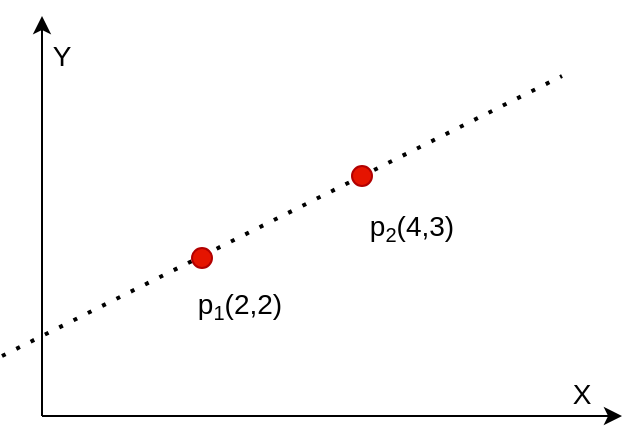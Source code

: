 <mxfile version="14.6.13" type="device" pages="6"><diagram id="kBBtj_0--gVhF539-dap" name="1-1-1"><mxGraphModel dx="1086" dy="878" grid="1" gridSize="10" guides="1" tooltips="1" connect="1" arrows="1" fold="1" page="1" pageScale="1" pageWidth="827" pageHeight="1169" background="#ffffff" math="0" shadow="0"><root><mxCell id="0"/><mxCell id="1" parent="0"/><mxCell id="_nyBQ2zc5o63kIjzC_Lb-6" value="" style="endArrow=none;dashed=1;html=1;dashPattern=1 3;strokeWidth=2;" parent="1" edge="1"><mxGeometry width="50" height="50" relative="1" as="geometry"><mxPoint x="100" y="610" as="sourcePoint"/><mxPoint x="380" y="470" as="targetPoint"/></mxGeometry></mxCell><mxCell id="_nyBQ2zc5o63kIjzC_Lb-1" value="" style="endArrow=classic;html=1;" parent="1" edge="1"><mxGeometry width="50" height="50" relative="1" as="geometry"><mxPoint x="120" y="640" as="sourcePoint"/><mxPoint x="410" y="640" as="targetPoint"/></mxGeometry></mxCell><mxCell id="_nyBQ2zc5o63kIjzC_Lb-2" value="" style="endArrow=classic;html=1;" parent="1" edge="1"><mxGeometry width="50" height="50" relative="1" as="geometry"><mxPoint x="120" y="640" as="sourcePoint"/><mxPoint x="120" y="440" as="targetPoint"/></mxGeometry></mxCell><mxCell id="_nyBQ2zc5o63kIjzC_Lb-3" value="" style="ellipse;whiteSpace=wrap;html=1;aspect=fixed;fillColor=#e51400;strokeColor=#B20000;fontColor=#ffffff;" parent="1" vertex="1"><mxGeometry x="195" y="556" width="10" height="10" as="geometry"/></mxCell><mxCell id="_nyBQ2zc5o63kIjzC_Lb-5" value="" style="ellipse;whiteSpace=wrap;html=1;aspect=fixed;fillColor=#e51400;strokeColor=#B20000;fontColor=#ffffff;" parent="1" vertex="1"><mxGeometry x="275" y="515" width="10" height="10" as="geometry"/></mxCell><mxCell id="_nyBQ2zc5o63kIjzC_Lb-8" value="p&lt;sub&gt;&lt;font style=&quot;font-size: 10px&quot;&gt;1&lt;/font&gt;&lt;/sub&gt;(2,2)" style="text;html=1;strokeColor=none;fillColor=none;align=center;verticalAlign=middle;whiteSpace=wrap;rounded=0;fontSize=14;" parent="1" vertex="1"><mxGeometry x="189" y="575" width="60" height="20" as="geometry"/></mxCell><mxCell id="_nyBQ2zc5o63kIjzC_Lb-9" value="p&lt;sub&gt;&lt;font style=&quot;font-size: 10px&quot;&gt;2&lt;/font&gt;&lt;/sub&gt;(4,3)" style="text;html=1;strokeColor=none;fillColor=none;align=center;verticalAlign=middle;whiteSpace=wrap;rounded=0;fontSize=14;" parent="1" vertex="1"><mxGeometry x="275" y="536" width="60" height="20" as="geometry"/></mxCell><mxCell id="_nyBQ2zc5o63kIjzC_Lb-10" value="X" style="text;html=1;strokeColor=none;fillColor=none;align=center;verticalAlign=middle;whiteSpace=wrap;rounded=0;fontSize=14;" parent="1" vertex="1"><mxGeometry x="370" y="619" width="40" height="20" as="geometry"/></mxCell><mxCell id="_nyBQ2zc5o63kIjzC_Lb-11" value="Y" style="text;html=1;strokeColor=none;fillColor=none;align=center;verticalAlign=middle;whiteSpace=wrap;rounded=0;fontSize=14;" parent="1" vertex="1"><mxGeometry x="110" y="450" width="40" height="20" as="geometry"/></mxCell></root></mxGraphModel></diagram><diagram id="xHPScK-0mRrT3KCTp7vY" name="1-1-2"><mxGraphModel dx="1086" dy="878" grid="1" gridSize="10" guides="1" tooltips="1" connect="1" arrows="1" fold="1" page="1" pageScale="1" pageWidth="850" pageHeight="1100" background="#ffffff" math="0" shadow="0"><root><mxCell id="TXDxg4BInD2bT33EX-DD-0"/><mxCell id="TXDxg4BInD2bT33EX-DD-1" parent="TXDxg4BInD2bT33EX-DD-0"/><mxCell id="TXDxg4BInD2bT33EX-DD-13" value="" style="endArrow=none;dashed=1;html=1;dashPattern=1 3;strokeWidth=2;" parent="TXDxg4BInD2bT33EX-DD-1" edge="1"><mxGeometry width="50" height="50" relative="1" as="geometry"><mxPoint x="140" y="620" as="sourcePoint"/><mxPoint x="310" y="450" as="targetPoint"/></mxGeometry></mxCell><mxCell id="TXDxg4BInD2bT33EX-DD-6" value="" style="endArrow=none;dashed=1;html=1;dashPattern=1 3;strokeWidth=2;" parent="TXDxg4BInD2bT33EX-DD-1" edge="1"><mxGeometry width="50" height="50" relative="1" as="geometry"><mxPoint x="110" y="610" as="sourcePoint"/><mxPoint x="380" y="470" as="targetPoint"/></mxGeometry></mxCell><mxCell id="TXDxg4BInD2bT33EX-DD-2" value="" style="endArrow=classic;html=1;" parent="TXDxg4BInD2bT33EX-DD-1" edge="1"><mxGeometry width="50" height="50" relative="1" as="geometry"><mxPoint x="120" y="640" as="sourcePoint"/><mxPoint x="410" y="640" as="targetPoint"/></mxGeometry></mxCell><mxCell id="TXDxg4BInD2bT33EX-DD-3" value="" style="endArrow=classic;html=1;" parent="TXDxg4BInD2bT33EX-DD-1" edge="1"><mxGeometry width="50" height="50" relative="1" as="geometry"><mxPoint x="120" y="640" as="sourcePoint"/><mxPoint x="120" y="440" as="targetPoint"/></mxGeometry></mxCell><mxCell id="TXDxg4BInD2bT33EX-DD-4" value="" style="ellipse;whiteSpace=wrap;html=1;aspect=fixed;fillColor=#e51400;strokeColor=#B20000;fontColor=#ffffff;" parent="TXDxg4BInD2bT33EX-DD-1" vertex="1"><mxGeometry x="195" y="556" width="10" height="10" as="geometry"/></mxCell><mxCell id="TXDxg4BInD2bT33EX-DD-5" value="" style="ellipse;whiteSpace=wrap;html=1;aspect=fixed;fillColor=#e51400;strokeColor=#B20000;fontColor=#ffffff;" parent="TXDxg4BInD2bT33EX-DD-1" vertex="1"><mxGeometry x="275" y="515" width="10" height="10" as="geometry"/></mxCell><mxCell id="TXDxg4BInD2bT33EX-DD-7" value="p&lt;sub&gt;&lt;font style=&quot;font-size: 10px&quot;&gt;1&lt;/font&gt;&lt;/sub&gt;(2,2)" style="text;html=1;strokeColor=none;fillColor=none;align=center;verticalAlign=middle;whiteSpace=wrap;rounded=0;fontSize=14;" parent="TXDxg4BInD2bT33EX-DD-1" vertex="1"><mxGeometry x="189" y="575" width="60" height="20" as="geometry"/></mxCell><mxCell id="TXDxg4BInD2bT33EX-DD-8" value="p&lt;sub&gt;&lt;font style=&quot;font-size: 10px&quot;&gt;2&lt;/font&gt;&lt;/sub&gt;(4,3)" style="text;html=1;strokeColor=none;fillColor=none;align=center;verticalAlign=middle;whiteSpace=wrap;rounded=0;fontSize=14;" parent="TXDxg4BInD2bT33EX-DD-1" vertex="1"><mxGeometry x="275" y="536" width="60" height="20" as="geometry"/></mxCell><mxCell id="TXDxg4BInD2bT33EX-DD-9" value="X" style="text;html=1;strokeColor=none;fillColor=none;align=center;verticalAlign=middle;whiteSpace=wrap;rounded=0;fontSize=14;" parent="TXDxg4BInD2bT33EX-DD-1" vertex="1"><mxGeometry x="370" y="619" width="40" height="20" as="geometry"/></mxCell><mxCell id="TXDxg4BInD2bT33EX-DD-10" value="Y" style="text;html=1;strokeColor=none;fillColor=none;align=center;verticalAlign=middle;whiteSpace=wrap;rounded=0;fontSize=14;" parent="TXDxg4BInD2bT33EX-DD-1" vertex="1"><mxGeometry x="110" y="450" width="40" height="20" as="geometry"/></mxCell><mxCell id="TXDxg4BInD2bT33EX-DD-11" value="" style="ellipse;whiteSpace=wrap;html=1;aspect=fixed;fillColor=#e51400;strokeColor=#B20000;fontColor=#ffffff;" parent="TXDxg4BInD2bT33EX-DD-1" vertex="1"><mxGeometry x="236" y="514" width="10" height="10" as="geometry"/></mxCell><mxCell id="TXDxg4BInD2bT33EX-DD-12" value="p&lt;sub&gt;&lt;font style=&quot;font-size: 10px&quot;&gt;3&lt;/font&gt;&lt;/sub&gt;(2,3)" style="text;html=1;strokeColor=none;fillColor=none;align=center;verticalAlign=middle;whiteSpace=wrap;rounded=0;fontSize=14;" parent="TXDxg4BInD2bT33EX-DD-1" vertex="1"><mxGeometry x="202" y="490" width="60" height="20" as="geometry"/></mxCell></root></mxGraphModel></diagram><diagram id="1hovlCBunXw_5XNwJ-W-" name="1-1-3"><mxGraphModel dx="1086" dy="878" grid="1" gridSize="10" guides="1" tooltips="1" connect="1" arrows="1" fold="1" page="1" pageScale="1" pageWidth="827" pageHeight="1169" background="#ffffff" math="0" shadow="0"><root><mxCell id="7QTy6cUeJncI4ieLpGUx-0"/><mxCell id="7QTy6cUeJncI4ieLpGUx-1" parent="7QTy6cUeJncI4ieLpGUx-0"/><mxCell id="p5mUj6qWVGNYkd28y7fM-0" value="" style="endArrow=classic;html=1;" parent="7QTy6cUeJncI4ieLpGUx-1" edge="1"><mxGeometry width="50" height="50" relative="1" as="geometry"><mxPoint x="120" y="640" as="sourcePoint"/><mxPoint x="410" y="640" as="targetPoint"/></mxGeometry></mxCell><mxCell id="p5mUj6qWVGNYkd28y7fM-1" value="" style="endArrow=classic;html=1;" parent="7QTy6cUeJncI4ieLpGUx-1" edge="1"><mxGeometry width="50" height="50" relative="1" as="geometry"><mxPoint x="120" y="640" as="sourcePoint"/><mxPoint x="120" y="440" as="targetPoint"/></mxGeometry></mxCell><mxCell id="p5mUj6qWVGNYkd28y7fM-2" value="" style="ellipse;whiteSpace=wrap;html=1;aspect=fixed;fillColor=#e51400;strokeColor=#B20000;fontColor=#ffffff;" parent="7QTy6cUeJncI4ieLpGUx-1" vertex="1"><mxGeometry x="195" y="556" width="10" height="10" as="geometry"/></mxCell><mxCell id="p5mUj6qWVGNYkd28y7fM-3" value="" style="ellipse;whiteSpace=wrap;html=1;aspect=fixed;fillColor=#e51400;strokeColor=#B20000;fontColor=#ffffff;" parent="7QTy6cUeJncI4ieLpGUx-1" vertex="1"><mxGeometry x="275" y="515" width="10" height="10" as="geometry"/></mxCell><mxCell id="p5mUj6qWVGNYkd28y7fM-4" value="" style="endArrow=none;dashed=1;html=1;dashPattern=1 1;strokeWidth=2;" parent="7QTy6cUeJncI4ieLpGUx-1" edge="1"><mxGeometry width="50" height="50" relative="1" as="geometry"><mxPoint x="100" y="610" as="sourcePoint"/><mxPoint x="380" y="470" as="targetPoint"/></mxGeometry></mxCell><mxCell id="p5mUj6qWVGNYkd28y7fM-7" value="X" style="text;html=1;strokeColor=none;fillColor=none;align=center;verticalAlign=middle;whiteSpace=wrap;rounded=0;fontSize=14;" parent="7QTy6cUeJncI4ieLpGUx-1" vertex="1"><mxGeometry x="370" y="619" width="40" height="20" as="geometry"/></mxCell><mxCell id="p5mUj6qWVGNYkd28y7fM-8" value="Y" style="text;html=1;strokeColor=none;fillColor=none;align=center;verticalAlign=middle;whiteSpace=wrap;rounded=0;fontSize=14;" parent="7QTy6cUeJncI4ieLpGUx-1" vertex="1"><mxGeometry x="110" y="450" width="40" height="20" as="geometry"/></mxCell><mxCell id="p5mUj6qWVGNYkd28y7fM-11" value="" style="endArrow=none;html=1;edgeStyle=orthogonalEdgeStyle;curved=1;dashed=1;" parent="7QTy6cUeJncI4ieLpGUx-1" edge="1"><mxGeometry width="50" height="50" relative="1" as="geometry"><mxPoint x="201" y="601" as="sourcePoint"/><mxPoint x="201" y="521" as="targetPoint"/><Array as="points"><mxPoint x="201" y="580"/><mxPoint x="241" y="580"/><mxPoint x="241" y="540"/><mxPoint x="201" y="540"/></Array></mxGeometry></mxCell><mxCell id="p5mUj6qWVGNYkd28y7fM-17" value="" style="endArrow=none;dashed=1;html=1;dashPattern=1 3;strokeWidth=2;" parent="7QTy6cUeJncI4ieLpGUx-1" edge="1"><mxGeometry width="50" height="50" relative="1" as="geometry"><mxPoint x="199.5" y="639" as="sourcePoint"/><mxPoint x="200" y="460" as="targetPoint"/></mxGeometry></mxCell><mxCell id="p5mUj6qWVGNYkd28y7fM-18" value="" style="endArrow=none;html=1;strokeWidth=1;dashed=1;" parent="7QTy6cUeJncI4ieLpGUx-1" edge="1"><mxGeometry width="50" height="50" relative="1" as="geometry"><mxPoint x="200" y="560" as="sourcePoint"/><mxPoint x="240" y="560" as="targetPoint"/></mxGeometry></mxCell><mxCell id="p5mUj6qWVGNYkd28y7fM-20" value="" style="endArrow=none;html=1;edgeStyle=orthogonalEdgeStyle;curved=1;dashed=1;" parent="7QTy6cUeJncI4ieLpGUx-1" edge="1"><mxGeometry width="50" height="50" relative="1" as="geometry"><mxPoint x="281" y="562" as="sourcePoint"/><mxPoint x="281" y="482" as="targetPoint"/><Array as="points"><mxPoint x="281" y="541"/><mxPoint x="321" y="541"/><mxPoint x="321" y="501"/><mxPoint x="281" y="501"/></Array></mxGeometry></mxCell><mxCell id="p5mUj6qWVGNYkd28y7fM-21" value="" style="endArrow=none;html=1;strokeWidth=1;dashed=1;" parent="7QTy6cUeJncI4ieLpGUx-1" edge="1"><mxGeometry width="50" height="50" relative="1" as="geometry"><mxPoint x="280" y="521" as="sourcePoint"/><mxPoint x="320" y="521" as="targetPoint"/></mxGeometry></mxCell><mxCell id="p5mUj6qWVGNYkd28y7fM-22" value="" style="endArrow=none;dashed=1;html=1;dashPattern=1 3;strokeWidth=2;" parent="7QTy6cUeJncI4ieLpGUx-1" edge="1"><mxGeometry width="50" height="50" relative="1" as="geometry"><mxPoint x="280" y="640" as="sourcePoint"/><mxPoint x="280.5" y="461" as="targetPoint"/></mxGeometry></mxCell><mxCell id="p5mUj6qWVGNYkd28y7fM-23" value="&lt;font style=&quot;font-size: 14px&quot;&gt;x&lt;/font&gt;&lt;sub&gt;1&lt;/sub&gt;" style="text;html=1;strokeColor=none;fillColor=none;align=center;verticalAlign=middle;whiteSpace=wrap;rounded=0;" parent="7QTy6cUeJncI4ieLpGUx-1" vertex="1"><mxGeometry x="180" y="650" width="40" height="20" as="geometry"/></mxCell><mxCell id="p5mUj6qWVGNYkd28y7fM-24" value="&lt;font style=&quot;font-size: 14px&quot;&gt;x&lt;/font&gt;&lt;sub&gt;2&lt;/sub&gt;" style="text;html=1;strokeColor=none;fillColor=none;align=center;verticalAlign=middle;whiteSpace=wrap;rounded=0;" parent="7QTy6cUeJncI4ieLpGUx-1" vertex="1"><mxGeometry x="260" y="650" width="40" height="20" as="geometry"/></mxCell><mxCell id="p5mUj6qWVGNYkd28y7fM-25" value="x=x&lt;sub&gt;1&lt;/sub&gt;时y&lt;br&gt;的分布" style="text;html=1;strokeColor=none;fillColor=none;align=center;verticalAlign=middle;whiteSpace=wrap;rounded=0;" parent="7QTy6cUeJncI4ieLpGUx-1" vertex="1"><mxGeometry x="193" y="602" width="100" height="34" as="geometry"/></mxCell><mxCell id="p5mUj6qWVGNYkd28y7fM-26" value="x=x&lt;sub&gt;2&lt;/sub&gt;时y&lt;br&gt;的分布" style="text;html=1;strokeColor=none;fillColor=none;align=center;verticalAlign=middle;whiteSpace=wrap;rounded=0;" parent="7QTy6cUeJncI4ieLpGUx-1" vertex="1"><mxGeometry x="293" y="575" width="100" height="20" as="geometry"/></mxCell><mxCell id="p5mUj6qWVGNYkd28y7fM-27" value="x=x&lt;sub&gt;1&lt;/sub&gt;时y&lt;br&gt;的期望值" style="text;html=1;strokeColor=none;fillColor=none;align=center;verticalAlign=middle;whiteSpace=wrap;rounded=0;" parent="7QTy6cUeJncI4ieLpGUx-1" vertex="1"><mxGeometry x="110" y="510" width="100" height="20" as="geometry"/></mxCell><mxCell id="p5mUj6qWVGNYkd28y7fM-28" value="x=x&lt;sub&gt;2&lt;/sub&gt;时y&lt;br&gt;的期望值" style="text;html=1;strokeColor=none;fillColor=none;align=center;verticalAlign=middle;whiteSpace=wrap;rounded=0;" parent="7QTy6cUeJncI4ieLpGUx-1" vertex="1"><mxGeometry x="195" y="470" width="100" height="20" as="geometry"/></mxCell><mxCell id="p5mUj6qWVGNYkd28y7fM-30" value="" style="endArrow=blockThin;html=1;dashed=1;dashPattern=1 1;strokeWidth=1;endFill=1;" parent="7QTy6cUeJncI4ieLpGUx-1" edge="1"><mxGeometry width="50" height="50" relative="1" as="geometry"><mxPoint x="170" y="540" as="sourcePoint"/><mxPoint x="200" y="560" as="targetPoint"/></mxGeometry></mxCell><mxCell id="p5mUj6qWVGNYkd28y7fM-31" value="" style="endArrow=blockThin;html=1;dashed=1;dashPattern=1 1;strokeWidth=1;exitX=0.538;exitY=1.46;exitDx=0;exitDy=0;endFill=1;exitPerimeter=0;" parent="7QTy6cUeJncI4ieLpGUx-1" source="p5mUj6qWVGNYkd28y7fM-28" edge="1"><mxGeometry width="50" height="50" relative="1" as="geometry"><mxPoint x="170" y="483" as="sourcePoint"/><mxPoint x="280" y="520" as="targetPoint"/></mxGeometry></mxCell><mxCell id="p5mUj6qWVGNYkd28y7fM-33" value="" style="endArrow=blockThin;html=1;dashed=1;dashPattern=1 1;strokeWidth=1;exitX=0.5;exitY=0;exitDx=0;exitDy=0;endFill=1;" parent="7QTy6cUeJncI4ieLpGUx-1" source="p5mUj6qWVGNYkd28y7fM-25" edge="1"><mxGeometry width="50" height="50" relative="1" as="geometry"><mxPoint x="180" y="555" as="sourcePoint"/><mxPoint x="220" y="580" as="targetPoint"/></mxGeometry></mxCell><mxCell id="p5mUj6qWVGNYkd28y7fM-34" value="" style="endArrow=blockThin;html=1;dashed=1;dashPattern=1 1;strokeWidth=1;exitX=0.5;exitY=0;exitDx=0;exitDy=0;endFill=1;" parent="7QTy6cUeJncI4ieLpGUx-1" edge="1"><mxGeometry width="50" height="50" relative="1" as="geometry"><mxPoint x="334" y="563" as="sourcePoint"/><mxPoint x="311" y="541" as="targetPoint"/></mxGeometry></mxCell><mxCell id="p5mUj6qWVGNYkd28y7fM-35" value="y=ax+b" style="text;html=1;strokeColor=none;fillColor=none;align=center;verticalAlign=middle;whiteSpace=wrap;rounded=0;fontSize=14;" parent="7QTy6cUeJncI4ieLpGUx-1" vertex="1"><mxGeometry x="353" y="487" width="40" height="20" as="geometry"/></mxCell></root></mxGraphModel></diagram><diagram id="kEaXSeDgAM2f2umB7Ixs" name="Page-3"><mxGraphModel dx="1088" dy="880" grid="1" gridSize="10" guides="1" tooltips="1" connect="1" arrows="1" fold="1" page="1" pageScale="1" pageWidth="827" pageHeight="1169" background="#ffffff" math="1" shadow="0"><root><mxCell id="dopinJp0yVEDGnRHxwd5-0"/><mxCell id="dopinJp0yVEDGnRHxwd5-1" parent="dopinJp0yVEDGnRHxwd5-0"/><mxCell id="dopinJp0yVEDGnRHxwd5-23" value="" style="endArrow=none;html=1;fontSize=14;strokeWidth=1;" parent="dopinJp0yVEDGnRHxwd5-1" edge="1"><mxGeometry width="50" height="50" relative="1" as="geometry"><mxPoint x="321" y="352" as="sourcePoint"/><mxPoint x="321" y="320" as="targetPoint"/></mxGeometry></mxCell><mxCell id="dopinJp0yVEDGnRHxwd5-28" value="" style="endArrow=none;html=1;fontSize=14;strokeWidth=1;" parent="dopinJp0yVEDGnRHxwd5-1" edge="1"><mxGeometry width="50" height="50" relative="1" as="geometry"><mxPoint x="370" y="339" as="sourcePoint"/><mxPoint x="370" y="297" as="targetPoint"/></mxGeometry></mxCell><mxCell id="dopinJp0yVEDGnRHxwd5-27" value="" style="endArrow=none;html=1;fontSize=14;strokeWidth=1;" parent="dopinJp0yVEDGnRHxwd5-1" edge="1"><mxGeometry width="50" height="50" relative="1" as="geometry"><mxPoint x="360" y="301" as="sourcePoint"/><mxPoint x="360" y="265" as="targetPoint"/></mxGeometry></mxCell><mxCell id="dopinJp0yVEDGnRHxwd5-24" value="" style="endArrow=none;html=1;fontSize=14;strokeWidth=1;" parent="dopinJp0yVEDGnRHxwd5-1" edge="1"><mxGeometry width="50" height="50" relative="1" as="geometry"><mxPoint x="296" y="332" as="sourcePoint"/><mxPoint x="296" y="315" as="targetPoint"/></mxGeometry></mxCell><mxCell id="dopinJp0yVEDGnRHxwd5-22" value="" style="endArrow=none;html=1;fontSize=14;strokeWidth=1;" parent="dopinJp0yVEDGnRHxwd5-1" edge="1"><mxGeometry width="50" height="50" relative="1" as="geometry"><mxPoint x="265" y="384" as="sourcePoint"/><mxPoint x="265" y="348" as="targetPoint"/></mxGeometry></mxCell><mxCell id="dopinJp0yVEDGnRHxwd5-21" value="" style="endArrow=none;html=1;fontSize=14;strokeWidth=1;" parent="dopinJp0yVEDGnRHxwd5-1" edge="1"><mxGeometry width="50" height="50" relative="1" as="geometry"><mxPoint x="198" y="407" as="sourcePoint"/><mxPoint x="198" y="380" as="targetPoint"/></mxGeometry></mxCell><mxCell id="dopinJp0yVEDGnRHxwd5-26" value="" style="endArrow=none;html=1;fontSize=14;strokeWidth=1;" parent="dopinJp0yVEDGnRHxwd5-1" edge="1"><mxGeometry width="50" height="50" relative="1" as="geometry"><mxPoint x="216" y="370" as="sourcePoint"/><mxPoint x="216" y="343" as="targetPoint"/></mxGeometry></mxCell><mxCell id="dopinJp0yVEDGnRHxwd5-25" value="" style="endArrow=none;html=1;fontSize=14;strokeWidth=1;" parent="dopinJp0yVEDGnRHxwd5-1" edge="1"><mxGeometry width="50" height="50" relative="1" as="geometry"><mxPoint x="240" y="360" as="sourcePoint"/><mxPoint x="240" y="324" as="targetPoint"/></mxGeometry></mxCell><mxCell id="dopinJp0yVEDGnRHxwd5-2" value="" style="endArrow=classic;html=1;" parent="dopinJp0yVEDGnRHxwd5-1" edge="1"><mxGeometry width="50" height="50" relative="1" as="geometry"><mxPoint x="160" y="440" as="sourcePoint"/><mxPoint x="450" y="440" as="targetPoint"/></mxGeometry></mxCell><mxCell id="dopinJp0yVEDGnRHxwd5-3" value="" style="endArrow=classic;html=1;" parent="dopinJp0yVEDGnRHxwd5-1" edge="1"><mxGeometry width="50" height="50" relative="1" as="geometry"><mxPoint x="160" y="440" as="sourcePoint"/><mxPoint x="160" y="240" as="targetPoint"/></mxGeometry></mxCell><mxCell id="dopinJp0yVEDGnRHxwd5-4" value="" style="ellipse;whiteSpace=wrap;html=1;aspect=fixed;fillColor=#e51400;strokeColor=#B20000;fontColor=#ffffff;" parent="dopinJp0yVEDGnRHxwd5-1" vertex="1"><mxGeometry x="235" y="318" width="10" height="10" as="geometry"/></mxCell><mxCell id="dopinJp0yVEDGnRHxwd5-5" value="" style="ellipse;whiteSpace=wrap;html=1;aspect=fixed;fillColor=#e51400;strokeColor=#B20000;fontColor=#ffffff;" parent="dopinJp0yVEDGnRHxwd5-1" vertex="1"><mxGeometry x="210" y="337" width="10" height="10" as="geometry"/></mxCell><mxCell id="dopinJp0yVEDGnRHxwd5-6" value="" style="endArrow=none;dashed=1;html=1;dashPattern=1 3;strokeWidth=2;" parent="dopinJp0yVEDGnRHxwd5-1" edge="1"><mxGeometry width="50" height="50" relative="1" as="geometry"><mxPoint x="140" y="410" as="sourcePoint"/><mxPoint x="420" y="270" as="targetPoint"/></mxGeometry></mxCell><mxCell id="dopinJp0yVEDGnRHxwd5-9" value="X" style="text;html=1;strokeColor=none;fillColor=none;align=center;verticalAlign=middle;whiteSpace=wrap;rounded=0;fontSize=14;" parent="dopinJp0yVEDGnRHxwd5-1" vertex="1"><mxGeometry x="410" y="419" width="40" height="20" as="geometry"/></mxCell><mxCell id="dopinJp0yVEDGnRHxwd5-10" value="Y" style="text;html=1;strokeColor=none;fillColor=none;align=center;verticalAlign=middle;whiteSpace=wrap;rounded=0;fontSize=14;" parent="dopinJp0yVEDGnRHxwd5-1" vertex="1"><mxGeometry x="150" y="250" width="40" height="20" as="geometry"/></mxCell><mxCell id="dopinJp0yVEDGnRHxwd5-11" value="" style="ellipse;whiteSpace=wrap;html=1;aspect=fixed;fillColor=#e51400;strokeColor=#B20000;fontColor=#ffffff;" parent="dopinJp0yVEDGnRHxwd5-1" vertex="1"><mxGeometry x="355" y="260" width="10" height="10" as="geometry"/></mxCell><mxCell id="dopinJp0yVEDGnRHxwd5-12" value="" style="ellipse;whiteSpace=wrap;html=1;aspect=fixed;fillColor=#e51400;strokeColor=#B20000;fontColor=#ffffff;" parent="dopinJp0yVEDGnRHxwd5-1" vertex="1"><mxGeometry x="290" y="307" width="10" height="10" as="geometry"/></mxCell><mxCell id="dopinJp0yVEDGnRHxwd5-13" value="" style="ellipse;whiteSpace=wrap;html=1;aspect=fixed;fillColor=#e51400;strokeColor=#B20000;fontColor=#ffffff;" parent="dopinJp0yVEDGnRHxwd5-1" vertex="1"><mxGeometry x="315" y="347" width="10" height="10" as="geometry"/></mxCell><mxCell id="dopinJp0yVEDGnRHxwd5-14" value="" style="ellipse;whiteSpace=wrap;html=1;aspect=fixed;fillColor=#e51400;strokeColor=#B20000;fontColor=#ffffff;" parent="dopinJp0yVEDGnRHxwd5-1" vertex="1"><mxGeometry x="193" y="402" width="10" height="10" as="geometry"/></mxCell><mxCell id="dopinJp0yVEDGnRHxwd5-15" value="" style="ellipse;whiteSpace=wrap;html=1;aspect=fixed;fillColor=#e51400;strokeColor=#B20000;fontColor=#ffffff;" parent="dopinJp0yVEDGnRHxwd5-1" vertex="1"><mxGeometry x="365" y="337" width="10" height="10" as="geometry"/></mxCell><mxCell id="dopinJp0yVEDGnRHxwd5-16" value="" style="ellipse;whiteSpace=wrap;html=1;aspect=fixed;fillColor=#e51400;strokeColor=#B20000;fontColor=#ffffff;" parent="dopinJp0yVEDGnRHxwd5-1" vertex="1"><mxGeometry x="260" y="380" width="10" height="10" as="geometry"/></mxCell><mxCell id="dopinJp0yVEDGnRHxwd5-29" value="error" style="text;html=1;strokeColor=none;fillColor=none;align=center;verticalAlign=middle;whiteSpace=wrap;rounded=0;fontSize=14;" parent="dopinJp0yVEDGnRHxwd5-1" vertex="1"><mxGeometry x="394" y="307" width="40" height="20" as="geometry"/></mxCell><mxCell id="dopinJp0yVEDGnRHxwd5-30" value="" style="shape=curlyBracket;whiteSpace=wrap;html=1;rounded=1;flipH=1;fontSize=14;dashed=1;dashPattern=1 1;" parent="dopinJp0yVEDGnRHxwd5-1" vertex="1"><mxGeometry x="376" y="290" width="20" height="50" as="geometry"/></mxCell><mxCell id="kmUofx-zfwR3moCJ1yEk-0" value="y" style="text;html=1;strokeColor=none;fillColor=none;align=center;verticalAlign=middle;whiteSpace=wrap;rounded=0;" vertex="1" parent="dopinJp0yVEDGnRHxwd5-1"><mxGeometry x="340" y="390" width="25" height="20" as="geometry"/></mxCell><mxCell id="kmUofx-zfwR3moCJ1yEk-1" value="" style="endArrow=classic;html=1;" edge="1" parent="dopinJp0yVEDGnRHxwd5-1"><mxGeometry width="50" height="50" relative="1" as="geometry"><mxPoint x="353" y="390" as="sourcePoint"/><mxPoint x="370" y="350" as="targetPoint"/></mxGeometry></mxCell><mxCell id="kmUofx-zfwR3moCJ1yEk-2" value="$$\hat{y}$$" style="text;html=1;strokeColor=none;fillColor=none;align=center;verticalAlign=middle;whiteSpace=wrap;rounded=0;" vertex="1" parent="dopinJp0yVEDGnRHxwd5-1"><mxGeometry x="370" y="240" width="40" height="20" as="geometry"/></mxCell><mxCell id="kmUofx-zfwR3moCJ1yEk-3" value="" style="shape=waypoint;sketch=0;size=6;pointerEvents=1;points=[];fillColor=none;resizable=0;rotatable=0;perimeter=centerPerimeter;snapToPoint=1;" vertex="1" parent="dopinJp0yVEDGnRHxwd5-1"><mxGeometry x="350" y="277" width="40" height="40" as="geometry"/></mxCell><mxCell id="kmUofx-zfwR3moCJ1yEk-4" value="" style="endArrow=classic;html=1;exitX=0.5;exitY=1;exitDx=0;exitDy=0;" edge="1" parent="dopinJp0yVEDGnRHxwd5-1" source="kmUofx-zfwR3moCJ1yEk-2"><mxGeometry width="50" height="50" relative="1" as="geometry"><mxPoint x="390" y="470" as="sourcePoint"/><mxPoint x="370" y="290" as="targetPoint"/></mxGeometry></mxCell></root></mxGraphModel></diagram><diagram id="L5b_L-m2PD7r5CaeHQ1s" name="Page-5"><mxGraphModel dx="1088" dy="880" grid="1" gridSize="10" guides="1" tooltips="1" connect="1" arrows="1" fold="1" page="1" pageScale="1" pageWidth="827" pageHeight="1169" background="#ffffff" math="1" shadow="0"><root><mxCell id="-gnbw-NRNj581WXgHHM1-0"/><mxCell id="-gnbw-NRNj581WXgHHM1-1" parent="-gnbw-NRNj581WXgHHM1-0"/><mxCell id="-gnbw-NRNj581WXgHHM1-2" value="" style="ellipse;whiteSpace=wrap;html=1;" parent="-gnbw-NRNj581WXgHHM1-1" vertex="1"><mxGeometry x="80" y="200" width="310" height="210" as="geometry"/></mxCell><mxCell id="-gnbw-NRNj581WXgHHM1-57" value="" style="ellipse;whiteSpace=wrap;html=1;aspect=fixed;fontSize=14;fontColor=#000000;strokeWidth=1;" parent="-gnbw-NRNj581WXgHHM1-1" vertex="1"><mxGeometry x="170" y="330" width="70" height="70" as="geometry"/></mxCell><mxCell id="-gnbw-NRNj581WXgHHM1-38" value="" style="ellipse;whiteSpace=wrap;html=1;" parent="-gnbw-NRNj581WXgHHM1-1" vertex="1"><mxGeometry x="410" y="200" width="310" height="210" as="geometry"/></mxCell><mxCell id="-gnbw-NRNj581WXgHHM1-53" value="" style="endArrow=none;dashed=1;html=1;dashPattern=1 1;fontSize=14;fontColor=#FF0000;strokeWidth=2;entryX=0.505;entryY=0.603;entryDx=0;entryDy=0;entryPerimeter=0;exitX=0.545;exitY=0.383;exitDx=0;exitDy=0;exitPerimeter=0;" parent="-gnbw-NRNj581WXgHHM1-1" source="-gnbw-NRNj581WXgHHM1-43" target="-gnbw-NRNj581WXgHHM1-39" edge="1"><mxGeometry width="50" height="50" relative="1" as="geometry"><mxPoint x="550" y="350" as="sourcePoint"/><mxPoint x="530" y="340" as="targetPoint"/></mxGeometry></mxCell><mxCell id="-gnbw-NRNj581WXgHHM1-51" value="" style="endArrow=none;dashed=1;html=1;fontSize=14;fontColor=#FF0000;dashPattern=1 1;exitX=0.5;exitY=0.508;exitDx=0;exitDy=0;exitPerimeter=0;" parent="-gnbw-NRNj581WXgHHM1-1" source="-gnbw-NRNj581WXgHHM1-41" edge="1"><mxGeometry width="50" height="50" relative="1" as="geometry"><mxPoint x="580" y="344" as="sourcePoint"/><mxPoint x="550" y="350" as="targetPoint"/></mxGeometry></mxCell><mxCell id="-gnbw-NRNj581WXgHHM1-50" value="" style="endArrow=none;dashed=1;html=1;fontSize=14;fontColor=#FF0000;entryX=0.47;entryY=0.495;entryDx=0;entryDy=0;entryPerimeter=0;dashPattern=1 1;" parent="-gnbw-NRNj581WXgHHM1-1" target="-gnbw-NRNj581WXgHHM1-42" edge="1"><mxGeometry width="50" height="50" relative="1" as="geometry"><mxPoint x="550" y="347" as="sourcePoint"/><mxPoint x="553" y="376" as="targetPoint"/></mxGeometry></mxCell><mxCell id="-gnbw-NRNj581WXgHHM1-49" value="" style="endArrow=none;dashed=1;html=1;strokeWidth=1;fontSize=14;fontColor=#FF0000;exitX=0.575;exitY=0.665;exitDx=0;exitDy=0;exitPerimeter=0;entryX=0.555;entryY=0.558;entryDx=0;entryDy=0;dashPattern=1 1;entryPerimeter=0;" parent="-gnbw-NRNj581WXgHHM1-1" source="-gnbw-NRNj581WXgHHM1-43" target="-gnbw-NRNj581WXgHHM1-40" edge="1"><mxGeometry width="50" height="50" relative="1" as="geometry"><mxPoint x="390" y="390" as="sourcePoint"/><mxPoint x="440" y="340" as="targetPoint"/></mxGeometry></mxCell><mxCell id="-gnbw-NRNj581WXgHHM1-3" value="" style="ellipse;whiteSpace=wrap;html=1;aspect=fixed;" parent="-gnbw-NRNj581WXgHHM1-1" vertex="1"><mxGeometry x="110" y="240" width="80" height="80" as="geometry"/></mxCell><mxCell id="-gnbw-NRNj581WXgHHM1-4" value="" style="ellipse;whiteSpace=wrap;html=1;aspect=fixed;" parent="-gnbw-NRNj581WXgHHM1-1" vertex="1"><mxGeometry x="255" y="268" width="114" height="114" as="geometry"/></mxCell><mxCell id="-gnbw-NRNj581WXgHHM1-5" value="" style="shape=waypoint;sketch=0;size=6;pointerEvents=1;points=[];fillColor=none;resizable=0;rotatable=0;perimeter=centerPerimeter;snapToPoint=1;" parent="-gnbw-NRNj581WXgHHM1-1" vertex="1"><mxGeometry x="215" y="200" width="40" height="40" as="geometry"/></mxCell><mxCell id="-gnbw-NRNj581WXgHHM1-6" value="" style="shape=waypoint;sketch=0;size=6;pointerEvents=1;points=[];fillColor=none;resizable=0;rotatable=0;perimeter=centerPerimeter;snapToPoint=1;" parent="-gnbw-NRNj581WXgHHM1-1" vertex="1"><mxGeometry x="160" y="350" width="40" height="40" as="geometry"/></mxCell><mxCell id="-gnbw-NRNj581WXgHHM1-8" value="" style="shape=waypoint;sketch=0;size=6;pointerEvents=1;points=[];fillColor=none;resizable=0;rotatable=0;perimeter=centerPerimeter;snapToPoint=1;" parent="-gnbw-NRNj581WXgHHM1-1" vertex="1"><mxGeometry x="240" y="240" width="40" height="40" as="geometry"/></mxCell><mxCell id="-gnbw-NRNj581WXgHHM1-9" value="" style="shape=waypoint;sketch=0;size=6;pointerEvents=1;points=[];fillColor=none;resizable=0;rotatable=0;perimeter=centerPerimeter;snapToPoint=1;" parent="-gnbw-NRNj581WXgHHM1-1" vertex="1"><mxGeometry x="210" y="360" width="40" height="40" as="geometry"/></mxCell><mxCell id="-gnbw-NRNj581WXgHHM1-10" value="" style="shape=waypoint;sketch=0;size=6;pointerEvents=1;points=[];fillColor=none;resizable=0;rotatable=0;perimeter=centerPerimeter;snapToPoint=1;" parent="-gnbw-NRNj581WXgHHM1-1" vertex="1"><mxGeometry x="314" y="220" width="40" height="40" as="geometry"/></mxCell><mxCell id="-gnbw-NRNj581WXgHHM1-11" value="" style="shape=waypoint;sketch=0;size=6;pointerEvents=1;points=[];fillColor=none;resizable=0;rotatable=0;perimeter=centerPerimeter;snapToPoint=1;" parent="-gnbw-NRNj581WXgHHM1-1" vertex="1"><mxGeometry x="200" y="250" width="40" height="40" as="geometry"/></mxCell><mxCell id="-gnbw-NRNj581WXgHHM1-12" value="" style="shape=waypoint;sketch=0;size=6;pointerEvents=1;points=[];fillColor=none;resizable=0;rotatable=0;perimeter=centerPerimeter;snapToPoint=1;" parent="-gnbw-NRNj581WXgHHM1-1" vertex="1"><mxGeometry x="140" y="320" width="40" height="40" as="geometry"/></mxCell><mxCell id="-gnbw-NRNj581WXgHHM1-13" value="" style="shape=waypoint;sketch=0;size=6;pointerEvents=1;points=[];fillColor=#d80073;resizable=0;rotatable=0;perimeter=centerPerimeter;snapToPoint=1;strokeColor=#A50040;fontColor=#ffffff;" parent="-gnbw-NRNj581WXgHHM1-1" vertex="1"><mxGeometry x="330" y="287" width="40" height="40" as="geometry"/></mxCell><mxCell id="-gnbw-NRNj581WXgHHM1-14" value="" style="shape=waypoint;sketch=0;size=6;pointerEvents=1;points=[];fillColor=#d80073;resizable=0;rotatable=0;perimeter=centerPerimeter;snapToPoint=1;strokeColor=#A50040;fontColor=#ffffff;" parent="-gnbw-NRNj581WXgHHM1-1" vertex="1"><mxGeometry x="270" y="300" width="40" height="40" as="geometry"/></mxCell><mxCell id="-gnbw-NRNj581WXgHHM1-15" value="" style="shape=waypoint;sketch=0;size=6;pointerEvents=1;points=[];fillColor=none;resizable=0;rotatable=0;perimeter=centerPerimeter;snapToPoint=1;" parent="-gnbw-NRNj581WXgHHM1-1" vertex="1"><mxGeometry x="210" y="324" width="40" height="40" as="geometry"/></mxCell><mxCell id="-gnbw-NRNj581WXgHHM1-16" value="" style="shape=waypoint;sketch=0;size=6;pointerEvents=1;points=[];fillColor=#d80073;resizable=0;rotatable=0;perimeter=centerPerimeter;snapToPoint=1;strokeColor=#A50040;fontColor=#ffffff;" parent="-gnbw-NRNj581WXgHHM1-1" vertex="1"><mxGeometry x="270" y="350" width="40" height="40" as="geometry"/></mxCell><mxCell id="-gnbw-NRNj581WXgHHM1-17" value="" style="shape=waypoint;sketch=0;size=6;pointerEvents=1;points=[];fillColor=#d80073;resizable=0;rotatable=0;perimeter=centerPerimeter;snapToPoint=1;strokeColor=#A50040;fontColor=#ffffff;" parent="-gnbw-NRNj581WXgHHM1-1" vertex="1"><mxGeometry x="310" y="270" width="40" height="40" as="geometry"/></mxCell><mxCell id="-gnbw-NRNj581WXgHHM1-18" value="" style="shape=waypoint;sketch=0;size=6;pointerEvents=1;points=[];fillColor=#d80073;resizable=0;rotatable=0;perimeter=centerPerimeter;snapToPoint=1;strokeColor=#A50040;fontColor=#ffffff;" parent="-gnbw-NRNj581WXgHHM1-1" vertex="1"><mxGeometry x="310" y="327" width="40" height="40" as="geometry"/></mxCell><mxCell id="-gnbw-NRNj581WXgHHM1-19" value="" style="shape=waypoint;sketch=0;size=6;pointerEvents=1;points=[];fillColor=#d80073;resizable=0;rotatable=0;perimeter=centerPerimeter;snapToPoint=1;strokeColor=#A50040;fontColor=#ffffff;" parent="-gnbw-NRNj581WXgHHM1-1" vertex="1"><mxGeometry x="280" y="280" width="40" height="40" as="geometry"/></mxCell><mxCell id="-gnbw-NRNj581WXgHHM1-21" value="x" style="text;html=1;strokeColor=none;fillColor=none;align=center;verticalAlign=middle;whiteSpace=wrap;rounded=0;fontColor=#FF0000;" parent="-gnbw-NRNj581WXgHHM1-1" vertex="1"><mxGeometry x="120" y="250" width="20" height="20" as="geometry"/></mxCell><mxCell id="-gnbw-NRNj581WXgHHM1-23" value="x" style="text;html=1;strokeColor=none;fillColor=none;align=center;verticalAlign=middle;whiteSpace=wrap;rounded=0;fontColor=#FF0000;" parent="-gnbw-NRNj581WXgHHM1-1" vertex="1"><mxGeometry x="130" y="260" width="20" height="20" as="geometry"/></mxCell><mxCell id="-gnbw-NRNj581WXgHHM1-24" value="x" style="text;html=1;strokeColor=none;fillColor=none;align=center;verticalAlign=middle;whiteSpace=wrap;rounded=0;fontColor=#FF0000;" parent="-gnbw-NRNj581WXgHHM1-1" vertex="1"><mxGeometry x="141" y="250" width="20" height="20" as="geometry"/></mxCell><mxCell id="-gnbw-NRNj581WXgHHM1-25" value="x" style="text;html=1;strokeColor=none;fillColor=none;align=center;verticalAlign=middle;whiteSpace=wrap;rounded=0;fontColor=#FF0000;" parent="-gnbw-NRNj581WXgHHM1-1" vertex="1"><mxGeometry x="150" y="280" width="20" height="20" as="geometry"/></mxCell><mxCell id="-gnbw-NRNj581WXgHHM1-26" value="x" style="text;html=1;strokeColor=none;fillColor=none;align=center;verticalAlign=middle;whiteSpace=wrap;rounded=0;fontColor=#FF0000;" parent="-gnbw-NRNj581WXgHHM1-1" vertex="1"><mxGeometry x="160" y="259" width="20" height="20" as="geometry"/></mxCell><mxCell id="-gnbw-NRNj581WXgHHM1-27" value="x" style="text;html=1;strokeColor=none;fillColor=none;align=center;verticalAlign=middle;whiteSpace=wrap;rounded=0;fontColor=#FF0000;" parent="-gnbw-NRNj581WXgHHM1-1" vertex="1"><mxGeometry x="140" y="295" width="20" height="20" as="geometry"/></mxCell><mxCell id="-gnbw-NRNj581WXgHHM1-28" value="x" style="text;html=1;strokeColor=none;fillColor=none;align=center;verticalAlign=middle;whiteSpace=wrap;rounded=0;fontColor=#FF0000;" parent="-gnbw-NRNj581WXgHHM1-1" vertex="1"><mxGeometry x="120" y="275" width="20" height="20" as="geometry"/></mxCell><mxCell id="-gnbw-NRNj581WXgHHM1-29" value="" style="shape=waypoint;sketch=0;size=6;pointerEvents=1;points=[];fillColor=none;resizable=0;rotatable=0;perimeter=centerPerimeter;snapToPoint=1;fontColor=#FF0000;" parent="-gnbw-NRNj581WXgHHM1-1" vertex="1"><mxGeometry x="200" y="295" width="40" height="40" as="geometry"/></mxCell><mxCell id="-gnbw-NRNj581WXgHHM1-30" value="" style="shape=waypoint;sketch=0;size=6;pointerEvents=1;points=[];fillColor=none;resizable=0;rotatable=0;perimeter=centerPerimeter;snapToPoint=1;fontColor=#FF0000;" parent="-gnbw-NRNj581WXgHHM1-1" vertex="1"><mxGeometry x="80" y="300" width="40" height="40" as="geometry"/></mxCell><mxCell id="-gnbw-NRNj581WXgHHM1-32" value="全部数据集" style="text;html=1;strokeColor=none;fillColor=none;align=center;verticalAlign=middle;whiteSpace=wrap;rounded=0;fontSize=14;" parent="-gnbw-NRNj581WXgHHM1-1" vertex="1"><mxGeometry x="330" y="190.08" width="80" height="20" as="geometry"/></mxCell><mxCell id="-gnbw-NRNj581WXgHHM1-33" value="" style="endArrow=classic;html=1;fontColor=#000000;exitX=0.5;exitY=1;exitDx=0;exitDy=0;entryX=0.906;entryY=0.194;entryDx=0;entryDy=0;entryPerimeter=0;" parent="-gnbw-NRNj581WXgHHM1-1" source="-gnbw-NRNj581WXgHHM1-32" target="-gnbw-NRNj581WXgHHM1-2" edge="1"><mxGeometry width="50" height="50" relative="1" as="geometry"><mxPoint x="310" y="380" as="sourcePoint"/><mxPoint x="180" y="400" as="targetPoint"/></mxGeometry></mxCell><mxCell id="-gnbw-NRNj581WXgHHM1-34" value="子数据集c" style="text;html=1;strokeColor=none;fillColor=none;align=center;verticalAlign=middle;whiteSpace=wrap;rounded=0;fontSize=14;" parent="-gnbw-NRNj581WXgHHM1-1" vertex="1"><mxGeometry x="300" y="420" width="80" height="20" as="geometry"/></mxCell><mxCell id="-gnbw-NRNj581WXgHHM1-35" value="" style="endArrow=classic;html=1;fontColor=#000000;exitX=0.5;exitY=0;exitDx=0;exitDy=0;" parent="-gnbw-NRNj581WXgHHM1-1" source="-gnbw-NRNj581WXgHHM1-34" edge="1"><mxGeometry width="50" height="50" relative="1" as="geometry"><mxPoint x="500" y="380" as="sourcePoint"/><mxPoint x="312" y="370" as="targetPoint"/></mxGeometry></mxCell><mxCell id="-gnbw-NRNj581WXgHHM1-36" value="子数据集a" style="text;html=1;strokeColor=none;fillColor=none;align=center;verticalAlign=middle;whiteSpace=wrap;rounded=0;fontSize=14;" parent="-gnbw-NRNj581WXgHHM1-1" vertex="1"><mxGeometry x="80" y="190.08" width="80" height="20" as="geometry"/></mxCell><mxCell id="-gnbw-NRNj581WXgHHM1-37" value="" style="endArrow=classic;html=1;fontColor=#000000;entryX=0.43;entryY=-0.34;entryDx=0;entryDy=0;entryPerimeter=0;" parent="-gnbw-NRNj581WXgHHM1-1" target="-gnbw-NRNj581WXgHHM1-24" edge="1"><mxGeometry width="50" height="50" relative="1" as="geometry"><mxPoint x="130" y="210" as="sourcePoint"/><mxPoint x="128.43" y="170.0" as="targetPoint"/></mxGeometry></mxCell><mxCell id="-gnbw-NRNj581WXgHHM1-39" value="" style="shape=waypoint;sketch=0;size=6;pointerEvents=1;points=[];fillColor=none;resizable=0;rotatable=0;perimeter=centerPerimeter;snapToPoint=1;fontSize=14;fontColor=#000000;strokeWidth=5;" parent="-gnbw-NRNj581WXgHHM1-1" vertex="1"><mxGeometry x="545" y="285" width="40" height="40" as="geometry"/></mxCell><mxCell id="-gnbw-NRNj581WXgHHM1-40" value="" style="shape=waypoint;sketch=0;size=6;pointerEvents=1;points=[];fillColor=none;resizable=0;rotatable=0;perimeter=centerPerimeter;snapToPoint=1;fontSize=14;fontColor=#000000;strokeWidth=1;" parent="-gnbw-NRNj581WXgHHM1-1" vertex="1"><mxGeometry x="486" y="309" width="40" height="40" as="geometry"/></mxCell><mxCell id="-gnbw-NRNj581WXgHHM1-41" value="" style="shape=waypoint;sketch=0;size=6;pointerEvents=1;points=[];fillColor=none;resizable=0;rotatable=0;perimeter=centerPerimeter;snapToPoint=1;fontSize=14;fontColor=#000000;strokeWidth=1;" parent="-gnbw-NRNj581WXgHHM1-1" vertex="1"><mxGeometry x="574" y="326" width="40" height="40" as="geometry"/></mxCell><mxCell id="-gnbw-NRNj581WXgHHM1-42" value="" style="shape=waypoint;sketch=0;size=6;pointerEvents=1;points=[];fillColor=none;resizable=0;rotatable=0;perimeter=centerPerimeter;snapToPoint=1;fontSize=14;fontColor=#000000;strokeWidth=1;" parent="-gnbw-NRNj581WXgHHM1-1" vertex="1"><mxGeometry x="530" y="357" width="40" height="40" as="geometry"/></mxCell><mxCell id="-gnbw-NRNj581WXgHHM1-43" value="" style="shape=waypoint;sketch=0;size=6;pointerEvents=1;points=[];fillColor=#e51400;resizable=0;rotatable=0;perimeter=centerPerimeter;snapToPoint=1;fontSize=14;fontColor=#ffffff;strokeWidth=2;strokeColor=#B20000;" parent="-gnbw-NRNj581WXgHHM1-1" vertex="1"><mxGeometry x="531" y="330" width="40" height="40" as="geometry"/></mxCell><mxCell id="-gnbw-NRNj581WXgHHM1-44" value="y&lt;sub&gt;a&lt;/sub&gt;" style="text;html=1;strokeColor=none;fillColor=none;align=center;verticalAlign=middle;whiteSpace=wrap;rounded=0;fontSize=14;fontColor=#000000;" parent="-gnbw-NRNj581WXgHHM1-1" vertex="1"><mxGeometry x="460" y="310" width="40" height="20" as="geometry"/></mxCell><mxCell id="-gnbw-NRNj581WXgHHM1-45" value="y&lt;sub&gt;b&lt;/sub&gt;" style="text;html=1;strokeColor=none;fillColor=none;align=center;verticalAlign=middle;whiteSpace=wrap;rounded=0;fontSize=14;fontColor=#000000;" parent="-gnbw-NRNj581WXgHHM1-1" vertex="1"><mxGeometry x="513" y="366" width="40" height="20" as="geometry"/></mxCell><mxCell id="-gnbw-NRNj581WXgHHM1-46" value="y&lt;sub&gt;c&lt;/sub&gt;" style="text;html=1;strokeColor=none;fillColor=none;align=center;verticalAlign=middle;whiteSpace=wrap;rounded=0;fontSize=14;fontColor=#000000;" parent="-gnbw-NRNj581WXgHHM1-1" vertex="1"><mxGeometry x="598" y="334" width="40" height="20" as="geometry"/></mxCell><mxCell id="-gnbw-NRNj581WXgHHM1-47" value="$$\hat{y}$$" style="text;html=1;strokeColor=none;fillColor=none;align=center;verticalAlign=middle;whiteSpace=wrap;rounded=0;fontSize=14;fontColor=#FF0000;" parent="-gnbw-NRNj581WXgHHM1-1" vertex="1"><mxGeometry x="545" y="350" width="40" height="20" as="geometry"/></mxCell><mxCell id="-gnbw-NRNj581WXgHHM1-48" value="y" style="text;html=1;strokeColor=none;fillColor=none;align=center;verticalAlign=middle;whiteSpace=wrap;rounded=0;fontSize=14;fontColor=#000000;" parent="-gnbw-NRNj581WXgHHM1-1" vertex="1"><mxGeometry x="560" y="275" width="40" height="20" as="geometry"/></mxCell><mxCell id="-gnbw-NRNj581WXgHHM1-54" value="bias" style="text;html=1;strokeColor=none;fillColor=none;align=center;verticalAlign=middle;whiteSpace=wrap;rounded=0;fontSize=14;" parent="-gnbw-NRNj581WXgHHM1-1" vertex="1"><mxGeometry x="505" y="280" width="40" height="20" as="geometry"/></mxCell><mxCell id="-gnbw-NRNj581WXgHHM1-56" value="" style="endArrow=classic;html=1;fontColor=#000000;exitX=0.5;exitY=1;exitDx=0;exitDy=0;" parent="-gnbw-NRNj581WXgHHM1-1" source="-gnbw-NRNj581WXgHHM1-54" edge="1"><mxGeometry width="50" height="50" relative="1" as="geometry"><mxPoint x="394" y="430" as="sourcePoint"/><mxPoint x="560" y="320" as="targetPoint"/></mxGeometry></mxCell><mxCell id="-gnbw-NRNj581WXgHHM1-58" value="子数据集b" style="text;html=1;strokeColor=none;fillColor=none;align=center;verticalAlign=middle;whiteSpace=wrap;rounded=0;fontSize=14;" parent="-gnbw-NRNj581WXgHHM1-1" vertex="1"><mxGeometry x="141" y="420" width="80" height="20" as="geometry"/></mxCell><mxCell id="-gnbw-NRNj581WXgHHM1-59" value="" style="endArrow=classic;html=1;fontColor=#000000;exitX=0.5;exitY=0;exitDx=0;exitDy=0;entryX=0.5;entryY=1;entryDx=0;entryDy=0;" parent="-gnbw-NRNj581WXgHHM1-1" source="-gnbw-NRNj581WXgHHM1-58" target="-gnbw-NRNj581WXgHHM1-57" edge="1"><mxGeometry width="50" height="50" relative="1" as="geometry"><mxPoint x="341" y="380" as="sourcePoint"/><mxPoint x="153" y="370" as="targetPoint"/></mxGeometry></mxCell><mxCell id="-gnbw-NRNj581WXgHHM1-60" value="" style="shape=singleArrow;whiteSpace=wrap;html=1;fontSize=14;fontColor=#000000;strokeWidth=1;arrowWidth=0.45;arrowSize=0.404;dashed=1;" parent="-gnbw-NRNj581WXgHHM1-1" vertex="1"><mxGeometry x="380" y="374" width="45" height="36" as="geometry"/></mxCell><mxCell id="-gnbw-NRNj581WXgHHM1-61" value="训练" style="text;html=1;strokeColor=none;fillColor=none;align=center;verticalAlign=middle;whiteSpace=wrap;rounded=0;fontSize=14;fontColor=#000000;" parent="-gnbw-NRNj581WXgHHM1-1" vertex="1"><mxGeometry x="340" y="382" width="40" height="20" as="geometry"/></mxCell><mxCell id="-gnbw-NRNj581WXgHHM1-62" value="预测" style="text;html=1;strokeColor=none;fillColor=none;align=center;verticalAlign=middle;whiteSpace=wrap;rounded=0;fontSize=14;fontColor=#000000;" parent="-gnbw-NRNj581WXgHHM1-1" vertex="1"><mxGeometry x="425" y="382" width="40" height="20" as="geometry"/></mxCell></root></mxGraphModel></diagram><diagram id="nKooKo200fiHRGSH7-E-" name="Page-6"><mxGraphModel dx="544" dy="440" grid="1" gridSize="10" guides="1" tooltips="1" connect="1" arrows="1" fold="1" page="1" pageScale="1" pageWidth="850" pageHeight="1100" background="#ffffff" math="0" shadow="0"><root><mxCell id="usmeF_NMPPEBFcd6Mccc-0"/><mxCell id="usmeF_NMPPEBFcd6Mccc-1" parent="usmeF_NMPPEBFcd6Mccc-0"/><mxCell id="ivyoXdEbv5ss4qWgJTBn-3" value="" style="endArrow=none;dashed=1;html=1;dashPattern=1 4;exitX=1;exitY=0;exitDx=0;exitDy=0;" edge="1" parent="usmeF_NMPPEBFcd6Mccc-1" source="awWyUm4q_y4Fjw4WGHex-7"><mxGeometry width="50" height="50" relative="1" as="geometry"><mxPoint x="290" y="489" as="sourcePoint"/><mxPoint x="200" y="360" as="targetPoint"/></mxGeometry></mxCell><mxCell id="ivyoXdEbv5ss4qWgJTBn-4" value="" style="endArrow=none;dashed=1;html=1;dashPattern=1 4;" edge="1" parent="usmeF_NMPPEBFcd6Mccc-1"><mxGeometry width="50" height="50" relative="1" as="geometry"><mxPoint x="420" y="400" as="sourcePoint"/><mxPoint x="200" y="400" as="targetPoint"/></mxGeometry></mxCell><mxCell id="ivyoXdEbv5ss4qWgJTBn-0" value="" style="endArrow=none;dashed=1;html=1;dashPattern=1 4;" edge="1" parent="usmeF_NMPPEBFcd6Mccc-1"><mxGeometry width="50" height="50" relative="1" as="geometry"><mxPoint x="280" y="479" as="sourcePoint"/><mxPoint x="280" y="299" as="targetPoint"/></mxGeometry></mxCell><mxCell id="ivyoXdEbv5ss4qWgJTBn-2" value="" style="endArrow=none;dashed=1;html=1;dashPattern=1 4;" edge="1" parent="usmeF_NMPPEBFcd6Mccc-1"><mxGeometry width="50" height="50" relative="1" as="geometry"><mxPoint x="359.75" y="479" as="sourcePoint"/><mxPoint x="359.75" y="299" as="targetPoint"/></mxGeometry></mxCell><mxCell id="ivyoXdEbv5ss4qWgJTBn-1" value="" style="endArrow=none;dashed=1;html=1;dashPattern=1 4;" edge="1" parent="usmeF_NMPPEBFcd6Mccc-1"><mxGeometry width="50" height="50" relative="1" as="geometry"><mxPoint x="320.75" y="479" as="sourcePoint"/><mxPoint x="320.75" y="299" as="targetPoint"/></mxGeometry></mxCell><mxCell id="awWyUm4q_y4Fjw4WGHex-0" value="" style="endArrow=none;dashed=1;html=1;dashPattern=1 3;strokeWidth=2;" edge="1" parent="usmeF_NMPPEBFcd6Mccc-1"><mxGeometry width="50" height="50" relative="1" as="geometry"><mxPoint x="200" y="480" as="sourcePoint"/><mxPoint x="390" y="289" as="targetPoint"/></mxGeometry></mxCell><mxCell id="awWyUm4q_y4Fjw4WGHex-1" value="" style="endArrow=none;dashed=1;html=1;dashPattern=1 3;strokeWidth=2;startArrow=none;" edge="1" parent="usmeF_NMPPEBFcd6Mccc-1" source="w6uwsz2Hr1J1td-Nhx7D-2"><mxGeometry width="50" height="50" relative="1" as="geometry"><mxPoint x="200" y="440" as="sourcePoint"/><mxPoint x="420" y="310" as="targetPoint"/></mxGeometry></mxCell><mxCell id="awWyUm4q_y4Fjw4WGHex-2" value="" style="endArrow=classic;html=1;" edge="1" parent="usmeF_NMPPEBFcd6Mccc-1"><mxGeometry width="50" height="50" relative="1" as="geometry"><mxPoint x="200" y="479" as="sourcePoint"/><mxPoint x="490" y="479" as="targetPoint"/></mxGeometry></mxCell><mxCell id="awWyUm4q_y4Fjw4WGHex-3" value="" style="endArrow=classic;html=1;" edge="1" parent="usmeF_NMPPEBFcd6Mccc-1"><mxGeometry width="50" height="50" relative="1" as="geometry"><mxPoint x="200" y="479" as="sourcePoint"/><mxPoint x="200" y="279" as="targetPoint"/></mxGeometry></mxCell><mxCell id="awWyUm4q_y4Fjw4WGHex-4" value="" style="ellipse;whiteSpace=wrap;html=1;aspect=fixed;fillColor=#e51400;strokeColor=#B20000;fontColor=#ffffff;" vertex="1" parent="usmeF_NMPPEBFcd6Mccc-1"><mxGeometry x="275" y="395" width="10" height="10" as="geometry"/></mxCell><mxCell id="awWyUm4q_y4Fjw4WGHex-5" value="" style="ellipse;whiteSpace=wrap;html=1;aspect=fixed;fillColor=#e51400;strokeColor=#B20000;fontColor=#ffffff;" vertex="1" parent="usmeF_NMPPEBFcd6Mccc-1"><mxGeometry x="355" y="354" width="10" height="10" as="geometry"/></mxCell><mxCell id="awWyUm4q_y4Fjw4WGHex-6" value="p&lt;sub&gt;&lt;font style=&quot;font-size: 10px&quot;&gt;1&lt;/font&gt;&lt;/sub&gt;(2,2)" style="text;html=1;strokeColor=none;fillColor=none;align=center;verticalAlign=middle;whiteSpace=wrap;rounded=0;fontSize=14;" vertex="1" parent="usmeF_NMPPEBFcd6Mccc-1"><mxGeometry x="269" y="408" width="60" height="20" as="geometry"/></mxCell><mxCell id="awWyUm4q_y4Fjw4WGHex-7" value="p&lt;sub&gt;&lt;font style=&quot;font-size: 10px&quot;&gt;2&lt;/font&gt;&lt;/sub&gt;(4,3)" style="text;html=1;strokeColor=none;fillColor=none;align=center;verticalAlign=middle;whiteSpace=wrap;rounded=0;fontSize=14;" vertex="1" parent="usmeF_NMPPEBFcd6Mccc-1"><mxGeometry x="355" y="360" width="60" height="20" as="geometry"/></mxCell><mxCell id="awWyUm4q_y4Fjw4WGHex-8" value="X" style="text;html=1;strokeColor=none;fillColor=none;align=center;verticalAlign=middle;whiteSpace=wrap;rounded=0;fontSize=14;" vertex="1" parent="usmeF_NMPPEBFcd6Mccc-1"><mxGeometry x="450" y="458" width="40" height="20" as="geometry"/></mxCell><mxCell id="awWyUm4q_y4Fjw4WGHex-9" value="Y" style="text;html=1;strokeColor=none;fillColor=none;align=center;verticalAlign=middle;whiteSpace=wrap;rounded=0;fontSize=14;" vertex="1" parent="usmeF_NMPPEBFcd6Mccc-1"><mxGeometry x="190" y="289" width="40" height="20" as="geometry"/></mxCell><mxCell id="awWyUm4q_y4Fjw4WGHex-10" value="" style="ellipse;whiteSpace=wrap;html=1;aspect=fixed;fillColor=#e51400;strokeColor=#B20000;fontColor=#ffffff;" vertex="1" parent="usmeF_NMPPEBFcd6Mccc-1"><mxGeometry x="316" y="354" width="10" height="10" as="geometry"/></mxCell><mxCell id="awWyUm4q_y4Fjw4WGHex-11" value="p&lt;sub&gt;&lt;font style=&quot;font-size: 10px&quot;&gt;3&lt;/font&gt;&lt;/sub&gt;(2,3)" style="text;html=1;strokeColor=none;fillColor=none;align=center;verticalAlign=middle;whiteSpace=wrap;rounded=0;fontSize=14;" vertex="1" parent="usmeF_NMPPEBFcd6Mccc-1"><mxGeometry x="278" y="333" width="60" height="20" as="geometry"/></mxCell><mxCell id="awWyUm4q_y4Fjw4WGHex-12" value="y=x" style="text;html=1;strokeColor=none;fillColor=none;align=center;verticalAlign=middle;whiteSpace=wrap;rounded=0;" vertex="1" parent="usmeF_NMPPEBFcd6Mccc-1"><mxGeometry x="379" y="280" width="40" height="20" as="geometry"/></mxCell><mxCell id="awWyUm4q_y4Fjw4WGHex-13" value="y=0.6x+1" style="text;html=1;strokeColor=none;fillColor=none;align=center;verticalAlign=middle;whiteSpace=wrap;rounded=0;" vertex="1" parent="usmeF_NMPPEBFcd6Mccc-1"><mxGeometry x="422" y="300" width="40" height="20" as="geometry"/></mxCell><mxCell id="w6uwsz2Hr1J1td-Nhx7D-0" value="" style="shape=waypoint;sketch=0;size=6;pointerEvents=1;points=[];fillColor=none;resizable=0;rotatable=0;perimeter=centerPerimeter;snapToPoint=1;" vertex="1" parent="usmeF_NMPPEBFcd6Mccc-1"><mxGeometry x="301" y="349" width="40" height="40" as="geometry"/></mxCell><mxCell id="w6uwsz2Hr1J1td-Nhx7D-1" value="" style="endArrow=none;dashed=1;html=1;dashPattern=1 3;strokeWidth=2;startArrow=none;" edge="1" parent="usmeF_NMPPEBFcd6Mccc-1" source="w6uwsz2Hr1J1td-Nhx7D-4" target="w6uwsz2Hr1J1td-Nhx7D-0"><mxGeometry width="50" height="50" relative="1" as="geometry"><mxPoint x="200" y="440" as="sourcePoint"/><mxPoint x="420" y="310" as="targetPoint"/></mxGeometry></mxCell><mxCell id="w6uwsz2Hr1J1td-Nhx7D-2" value="" style="shape=waypoint;sketch=0;size=6;pointerEvents=1;points=[];fillColor=none;resizable=0;rotatable=0;perimeter=centerPerimeter;snapToPoint=1;" vertex="1" parent="usmeF_NMPPEBFcd6Mccc-1"><mxGeometry x="340" y="324" width="40" height="40" as="geometry"/></mxCell><mxCell id="w6uwsz2Hr1J1td-Nhx7D-3" value="" style="endArrow=none;dashed=1;html=1;dashPattern=1 3;strokeWidth=2;startArrow=none;" edge="1" parent="usmeF_NMPPEBFcd6Mccc-1" source="w6uwsz2Hr1J1td-Nhx7D-0" target="w6uwsz2Hr1J1td-Nhx7D-2"><mxGeometry width="50" height="50" relative="1" as="geometry"><mxPoint x="321" y="369" as="sourcePoint"/><mxPoint x="420" y="310" as="targetPoint"/></mxGeometry></mxCell><mxCell id="w6uwsz2Hr1J1td-Nhx7D-4" value="" style="shape=waypoint;sketch=0;size=6;pointerEvents=1;points=[];fillColor=none;resizable=0;rotatable=0;perimeter=centerPerimeter;snapToPoint=1;" vertex="1" parent="usmeF_NMPPEBFcd6Mccc-1"><mxGeometry x="260" y="374" width="40" height="40" as="geometry"/></mxCell><mxCell id="w6uwsz2Hr1J1td-Nhx7D-5" value="" style="endArrow=none;dashed=1;html=1;dashPattern=1 3;strokeWidth=2;" edge="1" parent="usmeF_NMPPEBFcd6Mccc-1" target="w6uwsz2Hr1J1td-Nhx7D-4"><mxGeometry width="50" height="50" relative="1" as="geometry"><mxPoint x="200" y="440" as="sourcePoint"/><mxPoint x="321" y="369" as="targetPoint"/></mxGeometry></mxCell><mxCell id="w6uwsz2Hr1J1td-Nhx7D-6" value="" style="shape=waypoint;sketch=0;size=6;pointerEvents=1;points=[];fillColor=none;resizable=0;rotatable=0;perimeter=centerPerimeter;snapToPoint=1;" vertex="1" parent="usmeF_NMPPEBFcd6Mccc-1"><mxGeometry x="341" y="300" width="40" height="40" as="geometry"/></mxCell><mxCell id="w6uwsz2Hr1J1td-Nhx7D-7" value="p&lt;sub&gt;&lt;font style=&quot;font-size: 10px&quot;&gt;4&lt;/font&gt;&lt;/sub&gt;(2,2.2)" style="text;html=1;strokeColor=none;fillColor=none;align=center;verticalAlign=middle;whiteSpace=wrap;rounded=0;fontSize=14;" vertex="1" parent="usmeF_NMPPEBFcd6Mccc-1"><mxGeometry x="230" y="369" width="60" height="20" as="geometry"/></mxCell><mxCell id="w6uwsz2Hr1J1td-Nhx7D-8" value="p&lt;sub&gt;&lt;font style=&quot;font-size: 10px&quot;&gt;5&lt;/font&gt;&lt;/sub&gt;(3,2.8)" style="text;html=1;strokeColor=none;fillColor=none;align=center;verticalAlign=middle;whiteSpace=wrap;rounded=0;fontSize=14;" vertex="1" parent="usmeF_NMPPEBFcd6Mccc-1"><mxGeometry x="305" y="375" width="60" height="20" as="geometry"/></mxCell><mxCell id="w6uwsz2Hr1J1td-Nhx7D-9" value="p&lt;sub&gt;&lt;font style=&quot;font-size: 10px&quot;&gt;7&lt;/font&gt;&lt;/sub&gt;(4,4)" style="text;html=1;strokeColor=none;fillColor=none;align=center;verticalAlign=middle;whiteSpace=wrap;rounded=0;fontSize=14;" vertex="1" parent="usmeF_NMPPEBFcd6Mccc-1"><mxGeometry x="305" y="304" width="60" height="20" as="geometry"/></mxCell><mxCell id="w6uwsz2Hr1J1td-Nhx7D-10" value="p&lt;sub&gt;&lt;font style=&quot;font-size: 10px&quot;&gt;6&lt;/font&gt;&lt;/sub&gt;(2,3.4)" style="text;html=1;strokeColor=none;fillColor=none;align=center;verticalAlign=middle;whiteSpace=wrap;rounded=0;fontSize=14;" vertex="1" parent="usmeF_NMPPEBFcd6Mccc-1"><mxGeometry x="363" y="335" width="60" height="20" as="geometry"/></mxCell><mxCell id="ivyoXdEbv5ss4qWgJTBn-6" value="&amp;nbsp; 1&amp;nbsp; &amp;nbsp; &amp;nbsp; &amp;nbsp; &amp;nbsp;2&amp;nbsp; &amp;nbsp; &amp;nbsp; &amp;nbsp; &amp;nbsp; 3&amp;nbsp; &amp;nbsp; &amp;nbsp; &amp;nbsp; &amp;nbsp; 4" style="text;html=1;strokeColor=none;fillColor=none;align=left;verticalAlign=middle;whiteSpace=wrap;rounded=0;" vertex="1" parent="usmeF_NMPPEBFcd6Mccc-1"><mxGeometry x="230" y="477" width="140" height="20" as="geometry"/></mxCell><mxCell id="ivyoXdEbv5ss4qWgJTBn-7" value="4&amp;nbsp; &amp;nbsp; &amp;nbsp; &amp;nbsp; &amp;nbsp; 3&amp;nbsp; &amp;nbsp; &amp;nbsp; &amp;nbsp; &amp;nbsp; 2&amp;nbsp; &amp;nbsp; &amp;nbsp; &amp;nbsp; &amp;nbsp; &amp;nbsp;1&amp;nbsp; &amp;nbsp; &amp;nbsp; &amp;nbsp; &amp;nbsp; 0" style="text;html=1;strokeColor=none;fillColor=none;align=left;verticalAlign=middle;whiteSpace=wrap;rounded=0;rotation=90;" vertex="1" parent="usmeF_NMPPEBFcd6Mccc-1"><mxGeometry x="102.5" y="391.5" width="175" height="20" as="geometry"/></mxCell></root></mxGraphModel></diagram></mxfile>